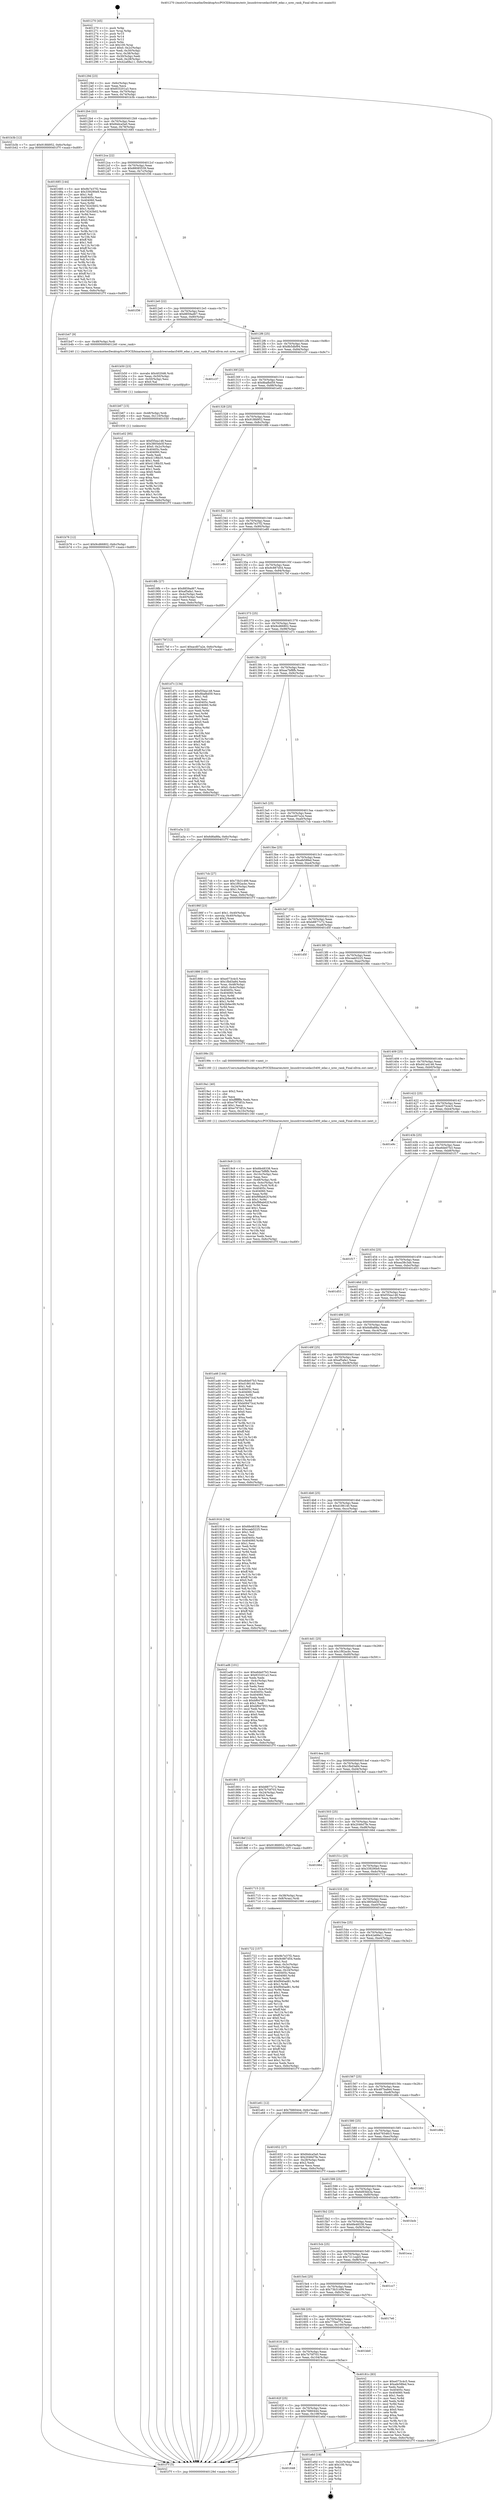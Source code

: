 digraph "0x401270" {
  label = "0x401270 (/mnt/c/Users/mathe/Desktop/tcc/POCII/binaries/extr_linuxdriversedaci5400_edac.c_nrec_rank_Final-ollvm.out::main(0))"
  labelloc = "t"
  node[shape=record]

  Entry [label="",width=0.3,height=0.3,shape=circle,fillcolor=black,style=filled]
  "0x40129d" [label="{
     0x40129d [23]\l
     | [instrs]\l
     &nbsp;&nbsp;0x40129d \<+3\>: mov -0x6c(%rbp),%eax\l
     &nbsp;&nbsp;0x4012a0 \<+2\>: mov %eax,%ecx\l
     &nbsp;&nbsp;0x4012a2 \<+6\>: sub $0x833201a3,%ecx\l
     &nbsp;&nbsp;0x4012a8 \<+3\>: mov %eax,-0x70(%rbp)\l
     &nbsp;&nbsp;0x4012ab \<+3\>: mov %ecx,-0x74(%rbp)\l
     &nbsp;&nbsp;0x4012ae \<+6\>: je 0000000000401b3b \<main+0x8cb\>\l
  }"]
  "0x401b3b" [label="{
     0x401b3b [12]\l
     | [instrs]\l
     &nbsp;&nbsp;0x401b3b \<+7\>: movl $0x918fd952,-0x6c(%rbp)\l
     &nbsp;&nbsp;0x401b42 \<+5\>: jmp 0000000000401f7f \<main+0xd0f\>\l
  }"]
  "0x4012b4" [label="{
     0x4012b4 [22]\l
     | [instrs]\l
     &nbsp;&nbsp;0x4012b4 \<+5\>: jmp 00000000004012b9 \<main+0x49\>\l
     &nbsp;&nbsp;0x4012b9 \<+3\>: mov -0x70(%rbp),%eax\l
     &nbsp;&nbsp;0x4012bc \<+5\>: sub $0x84dca5a0,%eax\l
     &nbsp;&nbsp;0x4012c1 \<+3\>: mov %eax,-0x78(%rbp)\l
     &nbsp;&nbsp;0x4012c4 \<+6\>: je 0000000000401685 \<main+0x415\>\l
  }"]
  Exit [label="",width=0.3,height=0.3,shape=circle,fillcolor=black,style=filled,peripheries=2]
  "0x401685" [label="{
     0x401685 [144]\l
     | [instrs]\l
     &nbsp;&nbsp;0x401685 \<+5\>: mov $0x9b7e37f2,%eax\l
     &nbsp;&nbsp;0x40168a \<+5\>: mov $0x339290e9,%ecx\l
     &nbsp;&nbsp;0x40168f \<+2\>: mov $0x1,%dl\l
     &nbsp;&nbsp;0x401691 \<+7\>: mov 0x40405c,%esi\l
     &nbsp;&nbsp;0x401698 \<+7\>: mov 0x404060,%edi\l
     &nbsp;&nbsp;0x40169f \<+3\>: mov %esi,%r8d\l
     &nbsp;&nbsp;0x4016a2 \<+7\>: add $0x7d243b02,%r8d\l
     &nbsp;&nbsp;0x4016a9 \<+4\>: sub $0x1,%r8d\l
     &nbsp;&nbsp;0x4016ad \<+7\>: sub $0x7d243b02,%r8d\l
     &nbsp;&nbsp;0x4016b4 \<+4\>: imul %r8d,%esi\l
     &nbsp;&nbsp;0x4016b8 \<+3\>: and $0x1,%esi\l
     &nbsp;&nbsp;0x4016bb \<+3\>: cmp $0x0,%esi\l
     &nbsp;&nbsp;0x4016be \<+4\>: sete %r9b\l
     &nbsp;&nbsp;0x4016c2 \<+3\>: cmp $0xa,%edi\l
     &nbsp;&nbsp;0x4016c5 \<+4\>: setl %r10b\l
     &nbsp;&nbsp;0x4016c9 \<+3\>: mov %r9b,%r11b\l
     &nbsp;&nbsp;0x4016cc \<+4\>: xor $0xff,%r11b\l
     &nbsp;&nbsp;0x4016d0 \<+3\>: mov %r10b,%bl\l
     &nbsp;&nbsp;0x4016d3 \<+3\>: xor $0xff,%bl\l
     &nbsp;&nbsp;0x4016d6 \<+3\>: xor $0x1,%dl\l
     &nbsp;&nbsp;0x4016d9 \<+3\>: mov %r11b,%r14b\l
     &nbsp;&nbsp;0x4016dc \<+4\>: and $0xff,%r14b\l
     &nbsp;&nbsp;0x4016e0 \<+3\>: and %dl,%r9b\l
     &nbsp;&nbsp;0x4016e3 \<+3\>: mov %bl,%r15b\l
     &nbsp;&nbsp;0x4016e6 \<+4\>: and $0xff,%r15b\l
     &nbsp;&nbsp;0x4016ea \<+3\>: and %dl,%r10b\l
     &nbsp;&nbsp;0x4016ed \<+3\>: or %r9b,%r14b\l
     &nbsp;&nbsp;0x4016f0 \<+3\>: or %r10b,%r15b\l
     &nbsp;&nbsp;0x4016f3 \<+3\>: xor %r15b,%r14b\l
     &nbsp;&nbsp;0x4016f6 \<+3\>: or %bl,%r11b\l
     &nbsp;&nbsp;0x4016f9 \<+4\>: xor $0xff,%r11b\l
     &nbsp;&nbsp;0x4016fd \<+3\>: or $0x1,%dl\l
     &nbsp;&nbsp;0x401700 \<+3\>: and %dl,%r11b\l
     &nbsp;&nbsp;0x401703 \<+3\>: or %r11b,%r14b\l
     &nbsp;&nbsp;0x401706 \<+4\>: test $0x1,%r14b\l
     &nbsp;&nbsp;0x40170a \<+3\>: cmovne %ecx,%eax\l
     &nbsp;&nbsp;0x40170d \<+3\>: mov %eax,-0x6c(%rbp)\l
     &nbsp;&nbsp;0x401710 \<+5\>: jmp 0000000000401f7f \<main+0xd0f\>\l
  }"]
  "0x4012ca" [label="{
     0x4012ca [22]\l
     | [instrs]\l
     &nbsp;&nbsp;0x4012ca \<+5\>: jmp 00000000004012cf \<main+0x5f\>\l
     &nbsp;&nbsp;0x4012cf \<+3\>: mov -0x70(%rbp),%eax\l
     &nbsp;&nbsp;0x4012d2 \<+5\>: sub $0x88085539,%eax\l
     &nbsp;&nbsp;0x4012d7 \<+3\>: mov %eax,-0x7c(%rbp)\l
     &nbsp;&nbsp;0x4012da \<+6\>: je 0000000000401f36 \<main+0xcc6\>\l
  }"]
  "0x401648" [label="{
     0x401648\l
  }", style=dashed]
  "0x401f36" [label="{
     0x401f36\l
  }", style=dashed]
  "0x4012e0" [label="{
     0x4012e0 [22]\l
     | [instrs]\l
     &nbsp;&nbsp;0x4012e0 \<+5\>: jmp 00000000004012e5 \<main+0x75\>\l
     &nbsp;&nbsp;0x4012e5 \<+3\>: mov -0x70(%rbp),%eax\l
     &nbsp;&nbsp;0x4012e8 \<+5\>: sub $0x8859ad67,%eax\l
     &nbsp;&nbsp;0x4012ed \<+3\>: mov %eax,-0x80(%rbp)\l
     &nbsp;&nbsp;0x4012f0 \<+6\>: je 0000000000401b47 \<main+0x8d7\>\l
  }"]
  "0x401e6d" [label="{
     0x401e6d [19]\l
     | [instrs]\l
     &nbsp;&nbsp;0x401e6d \<+3\>: mov -0x2c(%rbp),%eax\l
     &nbsp;&nbsp;0x401e70 \<+7\>: add $0x100,%rsp\l
     &nbsp;&nbsp;0x401e77 \<+1\>: pop %rbx\l
     &nbsp;&nbsp;0x401e78 \<+2\>: pop %r12\l
     &nbsp;&nbsp;0x401e7a \<+2\>: pop %r14\l
     &nbsp;&nbsp;0x401e7c \<+2\>: pop %r15\l
     &nbsp;&nbsp;0x401e7e \<+1\>: pop %rbp\l
     &nbsp;&nbsp;0x401e7f \<+1\>: ret\l
  }"]
  "0x401b47" [label="{
     0x401b47 [9]\l
     | [instrs]\l
     &nbsp;&nbsp;0x401b47 \<+4\>: mov -0x48(%rbp),%rdi\l
     &nbsp;&nbsp;0x401b4b \<+5\>: call 0000000000401240 \<nrec_rank\>\l
     | [calls]\l
     &nbsp;&nbsp;0x401240 \{1\} (/mnt/c/Users/mathe/Desktop/tcc/POCII/binaries/extr_linuxdriversedaci5400_edac.c_nrec_rank_Final-ollvm.out::nrec_rank)\l
  }"]
  "0x4012f6" [label="{
     0x4012f6 [25]\l
     | [instrs]\l
     &nbsp;&nbsp;0x4012f6 \<+5\>: jmp 00000000004012fb \<main+0x8b\>\l
     &nbsp;&nbsp;0x4012fb \<+3\>: mov -0x70(%rbp),%eax\l
     &nbsp;&nbsp;0x4012fe \<+5\>: sub $0x8b5dbf94,%eax\l
     &nbsp;&nbsp;0x401303 \<+6\>: mov %eax,-0x84(%rbp)\l
     &nbsp;&nbsp;0x401309 \<+6\>: je 0000000000401c37 \<main+0x9c7\>\l
  }"]
  "0x401b76" [label="{
     0x401b76 [12]\l
     | [instrs]\l
     &nbsp;&nbsp;0x401b76 \<+7\>: movl $0x9cd66802,-0x6c(%rbp)\l
     &nbsp;&nbsp;0x401b7d \<+5\>: jmp 0000000000401f7f \<main+0xd0f\>\l
  }"]
  "0x401c37" [label="{
     0x401c37\l
  }", style=dashed]
  "0x40130f" [label="{
     0x40130f [25]\l
     | [instrs]\l
     &nbsp;&nbsp;0x40130f \<+5\>: jmp 0000000000401314 \<main+0xa4\>\l
     &nbsp;&nbsp;0x401314 \<+3\>: mov -0x70(%rbp),%eax\l
     &nbsp;&nbsp;0x401317 \<+5\>: sub $0x8bafbd59,%eax\l
     &nbsp;&nbsp;0x40131c \<+6\>: mov %eax,-0x88(%rbp)\l
     &nbsp;&nbsp;0x401322 \<+6\>: je 0000000000401e02 \<main+0xb92\>\l
  }"]
  "0x401b67" [label="{
     0x401b67 [15]\l
     | [instrs]\l
     &nbsp;&nbsp;0x401b67 \<+4\>: mov -0x48(%rbp),%rdi\l
     &nbsp;&nbsp;0x401b6b \<+6\>: mov %eax,-0x110(%rbp)\l
     &nbsp;&nbsp;0x401b71 \<+5\>: call 0000000000401030 \<free@plt\>\l
     | [calls]\l
     &nbsp;&nbsp;0x401030 \{1\} (unknown)\l
  }"]
  "0x401e02" [label="{
     0x401e02 [95]\l
     | [instrs]\l
     &nbsp;&nbsp;0x401e02 \<+5\>: mov $0xf35ea148,%eax\l
     &nbsp;&nbsp;0x401e07 \<+5\>: mov $0x3805eb5f,%ecx\l
     &nbsp;&nbsp;0x401e0c \<+7\>: movl $0x0,-0x2c(%rbp)\l
     &nbsp;&nbsp;0x401e13 \<+7\>: mov 0x40405c,%edx\l
     &nbsp;&nbsp;0x401e1a \<+7\>: mov 0x404060,%esi\l
     &nbsp;&nbsp;0x401e21 \<+2\>: mov %edx,%edi\l
     &nbsp;&nbsp;0x401e23 \<+6\>: sub $0x411f6b35,%edi\l
     &nbsp;&nbsp;0x401e29 \<+3\>: sub $0x1,%edi\l
     &nbsp;&nbsp;0x401e2c \<+6\>: add $0x411f6b35,%edi\l
     &nbsp;&nbsp;0x401e32 \<+3\>: imul %edi,%edx\l
     &nbsp;&nbsp;0x401e35 \<+3\>: and $0x1,%edx\l
     &nbsp;&nbsp;0x401e38 \<+3\>: cmp $0x0,%edx\l
     &nbsp;&nbsp;0x401e3b \<+4\>: sete %r8b\l
     &nbsp;&nbsp;0x401e3f \<+3\>: cmp $0xa,%esi\l
     &nbsp;&nbsp;0x401e42 \<+4\>: setl %r9b\l
     &nbsp;&nbsp;0x401e46 \<+3\>: mov %r8b,%r10b\l
     &nbsp;&nbsp;0x401e49 \<+3\>: and %r9b,%r10b\l
     &nbsp;&nbsp;0x401e4c \<+3\>: xor %r9b,%r8b\l
     &nbsp;&nbsp;0x401e4f \<+3\>: or %r8b,%r10b\l
     &nbsp;&nbsp;0x401e52 \<+4\>: test $0x1,%r10b\l
     &nbsp;&nbsp;0x401e56 \<+3\>: cmovne %ecx,%eax\l
     &nbsp;&nbsp;0x401e59 \<+3\>: mov %eax,-0x6c(%rbp)\l
     &nbsp;&nbsp;0x401e5c \<+5\>: jmp 0000000000401f7f \<main+0xd0f\>\l
  }"]
  "0x401328" [label="{
     0x401328 [25]\l
     | [instrs]\l
     &nbsp;&nbsp;0x401328 \<+5\>: jmp 000000000040132d \<main+0xbd\>\l
     &nbsp;&nbsp;0x40132d \<+3\>: mov -0x70(%rbp),%eax\l
     &nbsp;&nbsp;0x401330 \<+5\>: sub $0x918fd952,%eax\l
     &nbsp;&nbsp;0x401335 \<+6\>: mov %eax,-0x8c(%rbp)\l
     &nbsp;&nbsp;0x40133b \<+6\>: je 00000000004018fb \<main+0x68b\>\l
  }"]
  "0x401b50" [label="{
     0x401b50 [23]\l
     | [instrs]\l
     &nbsp;&nbsp;0x401b50 \<+10\>: movabs $0x4020d6,%rdi\l
     &nbsp;&nbsp;0x401b5a \<+3\>: mov %eax,-0x50(%rbp)\l
     &nbsp;&nbsp;0x401b5d \<+3\>: mov -0x50(%rbp),%esi\l
     &nbsp;&nbsp;0x401b60 \<+2\>: mov $0x0,%al\l
     &nbsp;&nbsp;0x401b62 \<+5\>: call 0000000000401040 \<printf@plt\>\l
     | [calls]\l
     &nbsp;&nbsp;0x401040 \{1\} (unknown)\l
  }"]
  "0x4018fb" [label="{
     0x4018fb [27]\l
     | [instrs]\l
     &nbsp;&nbsp;0x4018fb \<+5\>: mov $0x8859ad67,%eax\l
     &nbsp;&nbsp;0x401900 \<+5\>: mov $0xaf5afa1,%ecx\l
     &nbsp;&nbsp;0x401905 \<+3\>: mov -0x4c(%rbp),%edx\l
     &nbsp;&nbsp;0x401908 \<+3\>: cmp -0x40(%rbp),%edx\l
     &nbsp;&nbsp;0x40190b \<+3\>: cmovl %ecx,%eax\l
     &nbsp;&nbsp;0x40190e \<+3\>: mov %eax,-0x6c(%rbp)\l
     &nbsp;&nbsp;0x401911 \<+5\>: jmp 0000000000401f7f \<main+0xd0f\>\l
  }"]
  "0x401341" [label="{
     0x401341 [25]\l
     | [instrs]\l
     &nbsp;&nbsp;0x401341 \<+5\>: jmp 0000000000401346 \<main+0xd6\>\l
     &nbsp;&nbsp;0x401346 \<+3\>: mov -0x70(%rbp),%eax\l
     &nbsp;&nbsp;0x401349 \<+5\>: sub $0x9b7e37f2,%eax\l
     &nbsp;&nbsp;0x40134e \<+6\>: mov %eax,-0x90(%rbp)\l
     &nbsp;&nbsp;0x401354 \<+6\>: je 0000000000401e80 \<main+0xc10\>\l
  }"]
  "0x4019c9" [label="{
     0x4019c9 [113]\l
     | [instrs]\l
     &nbsp;&nbsp;0x4019c9 \<+5\>: mov $0x6fe48338,%ecx\l
     &nbsp;&nbsp;0x4019ce \<+5\>: mov $0xaa7bf8fb,%edx\l
     &nbsp;&nbsp;0x4019d3 \<+6\>: mov -0x10c(%rbp),%esi\l
     &nbsp;&nbsp;0x4019d9 \<+3\>: imul %eax,%esi\l
     &nbsp;&nbsp;0x4019dc \<+4\>: mov -0x48(%rbp),%rdi\l
     &nbsp;&nbsp;0x4019e0 \<+4\>: movslq -0x4c(%rbp),%r8\l
     &nbsp;&nbsp;0x4019e4 \<+4\>: mov %esi,(%rdi,%r8,4)\l
     &nbsp;&nbsp;0x4019e8 \<+7\>: mov 0x40405c,%eax\l
     &nbsp;&nbsp;0x4019ef \<+7\>: mov 0x404060,%esi\l
     &nbsp;&nbsp;0x4019f6 \<+3\>: mov %eax,%r9d\l
     &nbsp;&nbsp;0x4019f9 \<+7\>: add $0xf98ab62f,%r9d\l
     &nbsp;&nbsp;0x401a00 \<+4\>: sub $0x1,%r9d\l
     &nbsp;&nbsp;0x401a04 \<+7\>: sub $0xf98ab62f,%r9d\l
     &nbsp;&nbsp;0x401a0b \<+4\>: imul %r9d,%eax\l
     &nbsp;&nbsp;0x401a0f \<+3\>: and $0x1,%eax\l
     &nbsp;&nbsp;0x401a12 \<+3\>: cmp $0x0,%eax\l
     &nbsp;&nbsp;0x401a15 \<+4\>: sete %r10b\l
     &nbsp;&nbsp;0x401a19 \<+3\>: cmp $0xa,%esi\l
     &nbsp;&nbsp;0x401a1c \<+4\>: setl %r11b\l
     &nbsp;&nbsp;0x401a20 \<+3\>: mov %r10b,%bl\l
     &nbsp;&nbsp;0x401a23 \<+3\>: and %r11b,%bl\l
     &nbsp;&nbsp;0x401a26 \<+3\>: xor %r11b,%r10b\l
     &nbsp;&nbsp;0x401a29 \<+3\>: or %r10b,%bl\l
     &nbsp;&nbsp;0x401a2c \<+3\>: test $0x1,%bl\l
     &nbsp;&nbsp;0x401a2f \<+3\>: cmovne %edx,%ecx\l
     &nbsp;&nbsp;0x401a32 \<+3\>: mov %ecx,-0x6c(%rbp)\l
     &nbsp;&nbsp;0x401a35 \<+5\>: jmp 0000000000401f7f \<main+0xd0f\>\l
  }"]
  "0x401e80" [label="{
     0x401e80\l
  }", style=dashed]
  "0x40135a" [label="{
     0x40135a [25]\l
     | [instrs]\l
     &nbsp;&nbsp;0x40135a \<+5\>: jmp 000000000040135f \<main+0xef\>\l
     &nbsp;&nbsp;0x40135f \<+3\>: mov -0x70(%rbp),%eax\l
     &nbsp;&nbsp;0x401362 \<+5\>: sub $0x9c887d54,%eax\l
     &nbsp;&nbsp;0x401367 \<+6\>: mov %eax,-0x94(%rbp)\l
     &nbsp;&nbsp;0x40136d \<+6\>: je 00000000004017bf \<main+0x54f\>\l
  }"]
  "0x4019a1" [label="{
     0x4019a1 [40]\l
     | [instrs]\l
     &nbsp;&nbsp;0x4019a1 \<+5\>: mov $0x2,%ecx\l
     &nbsp;&nbsp;0x4019a6 \<+1\>: cltd\l
     &nbsp;&nbsp;0x4019a7 \<+2\>: idiv %ecx\l
     &nbsp;&nbsp;0x4019a9 \<+6\>: imul $0xfffffffe,%edx,%ecx\l
     &nbsp;&nbsp;0x4019af \<+6\>: sub $0xe797df1b,%ecx\l
     &nbsp;&nbsp;0x4019b5 \<+3\>: add $0x1,%ecx\l
     &nbsp;&nbsp;0x4019b8 \<+6\>: add $0xe797df1b,%ecx\l
     &nbsp;&nbsp;0x4019be \<+6\>: mov %ecx,-0x10c(%rbp)\l
     &nbsp;&nbsp;0x4019c4 \<+5\>: call 0000000000401160 \<next_i\>\l
     | [calls]\l
     &nbsp;&nbsp;0x401160 \{1\} (/mnt/c/Users/mathe/Desktop/tcc/POCII/binaries/extr_linuxdriversedaci5400_edac.c_nrec_rank_Final-ollvm.out::next_i)\l
  }"]
  "0x4017bf" [label="{
     0x4017bf [12]\l
     | [instrs]\l
     &nbsp;&nbsp;0x4017bf \<+7\>: movl $0xacd07a2e,-0x6c(%rbp)\l
     &nbsp;&nbsp;0x4017c6 \<+5\>: jmp 0000000000401f7f \<main+0xd0f\>\l
  }"]
  "0x401373" [label="{
     0x401373 [25]\l
     | [instrs]\l
     &nbsp;&nbsp;0x401373 \<+5\>: jmp 0000000000401378 \<main+0x108\>\l
     &nbsp;&nbsp;0x401378 \<+3\>: mov -0x70(%rbp),%eax\l
     &nbsp;&nbsp;0x40137b \<+5\>: sub $0x9cd66802,%eax\l
     &nbsp;&nbsp;0x401380 \<+6\>: mov %eax,-0x98(%rbp)\l
     &nbsp;&nbsp;0x401386 \<+6\>: je 0000000000401d7c \<main+0xb0c\>\l
  }"]
  "0x401886" [label="{
     0x401886 [105]\l
     | [instrs]\l
     &nbsp;&nbsp;0x401886 \<+5\>: mov $0xe073c4c5,%ecx\l
     &nbsp;&nbsp;0x40188b \<+5\>: mov $0x1fbd3a84,%edx\l
     &nbsp;&nbsp;0x401890 \<+4\>: mov %rax,-0x48(%rbp)\l
     &nbsp;&nbsp;0x401894 \<+7\>: movl $0x0,-0x4c(%rbp)\l
     &nbsp;&nbsp;0x40189b \<+7\>: mov 0x40405c,%esi\l
     &nbsp;&nbsp;0x4018a2 \<+8\>: mov 0x404060,%r8d\l
     &nbsp;&nbsp;0x4018aa \<+3\>: mov %esi,%r9d\l
     &nbsp;&nbsp;0x4018ad \<+7\>: add $0x2b9ec99,%r9d\l
     &nbsp;&nbsp;0x4018b4 \<+4\>: sub $0x1,%r9d\l
     &nbsp;&nbsp;0x4018b8 \<+7\>: sub $0x2b9ec99,%r9d\l
     &nbsp;&nbsp;0x4018bf \<+4\>: imul %r9d,%esi\l
     &nbsp;&nbsp;0x4018c3 \<+3\>: and $0x1,%esi\l
     &nbsp;&nbsp;0x4018c6 \<+3\>: cmp $0x0,%esi\l
     &nbsp;&nbsp;0x4018c9 \<+4\>: sete %r10b\l
     &nbsp;&nbsp;0x4018cd \<+4\>: cmp $0xa,%r8d\l
     &nbsp;&nbsp;0x4018d1 \<+4\>: setl %r11b\l
     &nbsp;&nbsp;0x4018d5 \<+3\>: mov %r10b,%bl\l
     &nbsp;&nbsp;0x4018d8 \<+3\>: and %r11b,%bl\l
     &nbsp;&nbsp;0x4018db \<+3\>: xor %r11b,%r10b\l
     &nbsp;&nbsp;0x4018de \<+3\>: or %r10b,%bl\l
     &nbsp;&nbsp;0x4018e1 \<+3\>: test $0x1,%bl\l
     &nbsp;&nbsp;0x4018e4 \<+3\>: cmovne %edx,%ecx\l
     &nbsp;&nbsp;0x4018e7 \<+3\>: mov %ecx,-0x6c(%rbp)\l
     &nbsp;&nbsp;0x4018ea \<+5\>: jmp 0000000000401f7f \<main+0xd0f\>\l
  }"]
  "0x401d7c" [label="{
     0x401d7c [134]\l
     | [instrs]\l
     &nbsp;&nbsp;0x401d7c \<+5\>: mov $0xf35ea148,%eax\l
     &nbsp;&nbsp;0x401d81 \<+5\>: mov $0x8bafbd59,%ecx\l
     &nbsp;&nbsp;0x401d86 \<+2\>: mov $0x1,%dl\l
     &nbsp;&nbsp;0x401d88 \<+2\>: xor %esi,%esi\l
     &nbsp;&nbsp;0x401d8a \<+7\>: mov 0x40405c,%edi\l
     &nbsp;&nbsp;0x401d91 \<+8\>: mov 0x404060,%r8d\l
     &nbsp;&nbsp;0x401d99 \<+3\>: sub $0x1,%esi\l
     &nbsp;&nbsp;0x401d9c \<+3\>: mov %edi,%r9d\l
     &nbsp;&nbsp;0x401d9f \<+3\>: add %esi,%r9d\l
     &nbsp;&nbsp;0x401da2 \<+4\>: imul %r9d,%edi\l
     &nbsp;&nbsp;0x401da6 \<+3\>: and $0x1,%edi\l
     &nbsp;&nbsp;0x401da9 \<+3\>: cmp $0x0,%edi\l
     &nbsp;&nbsp;0x401dac \<+4\>: sete %r10b\l
     &nbsp;&nbsp;0x401db0 \<+4\>: cmp $0xa,%r8d\l
     &nbsp;&nbsp;0x401db4 \<+4\>: setl %r11b\l
     &nbsp;&nbsp;0x401db8 \<+3\>: mov %r10b,%bl\l
     &nbsp;&nbsp;0x401dbb \<+3\>: xor $0xff,%bl\l
     &nbsp;&nbsp;0x401dbe \<+3\>: mov %r11b,%r14b\l
     &nbsp;&nbsp;0x401dc1 \<+4\>: xor $0xff,%r14b\l
     &nbsp;&nbsp;0x401dc5 \<+3\>: xor $0x1,%dl\l
     &nbsp;&nbsp;0x401dc8 \<+3\>: mov %bl,%r15b\l
     &nbsp;&nbsp;0x401dcb \<+4\>: and $0xff,%r15b\l
     &nbsp;&nbsp;0x401dcf \<+3\>: and %dl,%r10b\l
     &nbsp;&nbsp;0x401dd2 \<+3\>: mov %r14b,%r12b\l
     &nbsp;&nbsp;0x401dd5 \<+4\>: and $0xff,%r12b\l
     &nbsp;&nbsp;0x401dd9 \<+3\>: and %dl,%r11b\l
     &nbsp;&nbsp;0x401ddc \<+3\>: or %r10b,%r15b\l
     &nbsp;&nbsp;0x401ddf \<+3\>: or %r11b,%r12b\l
     &nbsp;&nbsp;0x401de2 \<+3\>: xor %r12b,%r15b\l
     &nbsp;&nbsp;0x401de5 \<+3\>: or %r14b,%bl\l
     &nbsp;&nbsp;0x401de8 \<+3\>: xor $0xff,%bl\l
     &nbsp;&nbsp;0x401deb \<+3\>: or $0x1,%dl\l
     &nbsp;&nbsp;0x401dee \<+2\>: and %dl,%bl\l
     &nbsp;&nbsp;0x401df0 \<+3\>: or %bl,%r15b\l
     &nbsp;&nbsp;0x401df3 \<+4\>: test $0x1,%r15b\l
     &nbsp;&nbsp;0x401df7 \<+3\>: cmovne %ecx,%eax\l
     &nbsp;&nbsp;0x401dfa \<+3\>: mov %eax,-0x6c(%rbp)\l
     &nbsp;&nbsp;0x401dfd \<+5\>: jmp 0000000000401f7f \<main+0xd0f\>\l
  }"]
  "0x40138c" [label="{
     0x40138c [25]\l
     | [instrs]\l
     &nbsp;&nbsp;0x40138c \<+5\>: jmp 0000000000401391 \<main+0x121\>\l
     &nbsp;&nbsp;0x401391 \<+3\>: mov -0x70(%rbp),%eax\l
     &nbsp;&nbsp;0x401394 \<+5\>: sub $0xaa7bf8fb,%eax\l
     &nbsp;&nbsp;0x401399 \<+6\>: mov %eax,-0x9c(%rbp)\l
     &nbsp;&nbsp;0x40139f \<+6\>: je 0000000000401a3a \<main+0x7ca\>\l
  }"]
  "0x40162f" [label="{
     0x40162f [25]\l
     | [instrs]\l
     &nbsp;&nbsp;0x40162f \<+5\>: jmp 0000000000401634 \<main+0x3c4\>\l
     &nbsp;&nbsp;0x401634 \<+3\>: mov -0x70(%rbp),%eax\l
     &nbsp;&nbsp;0x401637 \<+5\>: sub $0x7fd60444,%eax\l
     &nbsp;&nbsp;0x40163c \<+6\>: mov %eax,-0x108(%rbp)\l
     &nbsp;&nbsp;0x401642 \<+6\>: je 0000000000401e6d \<main+0xbfd\>\l
  }"]
  "0x401a3a" [label="{
     0x401a3a [12]\l
     | [instrs]\l
     &nbsp;&nbsp;0x401a3a \<+7\>: movl $0x6d6a88a,-0x6c(%rbp)\l
     &nbsp;&nbsp;0x401a41 \<+5\>: jmp 0000000000401f7f \<main+0xd0f\>\l
  }"]
  "0x4013a5" [label="{
     0x4013a5 [25]\l
     | [instrs]\l
     &nbsp;&nbsp;0x4013a5 \<+5\>: jmp 00000000004013aa \<main+0x13a\>\l
     &nbsp;&nbsp;0x4013aa \<+3\>: mov -0x70(%rbp),%eax\l
     &nbsp;&nbsp;0x4013ad \<+5\>: sub $0xacd07a2e,%eax\l
     &nbsp;&nbsp;0x4013b2 \<+6\>: mov %eax,-0xa0(%rbp)\l
     &nbsp;&nbsp;0x4013b8 \<+6\>: je 00000000004017cb \<main+0x55b\>\l
  }"]
  "0x40181c" [label="{
     0x40181c [83]\l
     | [instrs]\l
     &nbsp;&nbsp;0x40181c \<+5\>: mov $0xe073c4c5,%eax\l
     &nbsp;&nbsp;0x401821 \<+5\>: mov $0xafe58fed,%ecx\l
     &nbsp;&nbsp;0x401826 \<+2\>: xor %edx,%edx\l
     &nbsp;&nbsp;0x401828 \<+7\>: mov 0x40405c,%esi\l
     &nbsp;&nbsp;0x40182f \<+7\>: mov 0x404060,%edi\l
     &nbsp;&nbsp;0x401836 \<+3\>: sub $0x1,%edx\l
     &nbsp;&nbsp;0x401839 \<+3\>: mov %esi,%r8d\l
     &nbsp;&nbsp;0x40183c \<+3\>: add %edx,%r8d\l
     &nbsp;&nbsp;0x40183f \<+4\>: imul %r8d,%esi\l
     &nbsp;&nbsp;0x401843 \<+3\>: and $0x1,%esi\l
     &nbsp;&nbsp;0x401846 \<+3\>: cmp $0x0,%esi\l
     &nbsp;&nbsp;0x401849 \<+4\>: sete %r9b\l
     &nbsp;&nbsp;0x40184d \<+3\>: cmp $0xa,%edi\l
     &nbsp;&nbsp;0x401850 \<+4\>: setl %r10b\l
     &nbsp;&nbsp;0x401854 \<+3\>: mov %r9b,%r11b\l
     &nbsp;&nbsp;0x401857 \<+3\>: and %r10b,%r11b\l
     &nbsp;&nbsp;0x40185a \<+3\>: xor %r10b,%r9b\l
     &nbsp;&nbsp;0x40185d \<+3\>: or %r9b,%r11b\l
     &nbsp;&nbsp;0x401860 \<+4\>: test $0x1,%r11b\l
     &nbsp;&nbsp;0x401864 \<+3\>: cmovne %ecx,%eax\l
     &nbsp;&nbsp;0x401867 \<+3\>: mov %eax,-0x6c(%rbp)\l
     &nbsp;&nbsp;0x40186a \<+5\>: jmp 0000000000401f7f \<main+0xd0f\>\l
  }"]
  "0x4017cb" [label="{
     0x4017cb [27]\l
     | [instrs]\l
     &nbsp;&nbsp;0x4017cb \<+5\>: mov $0x73b31499,%eax\l
     &nbsp;&nbsp;0x4017d0 \<+5\>: mov $0x1f92acbc,%ecx\l
     &nbsp;&nbsp;0x4017d5 \<+3\>: mov -0x24(%rbp),%edx\l
     &nbsp;&nbsp;0x4017d8 \<+3\>: cmp $0x1,%edx\l
     &nbsp;&nbsp;0x4017db \<+3\>: cmovl %ecx,%eax\l
     &nbsp;&nbsp;0x4017de \<+3\>: mov %eax,-0x6c(%rbp)\l
     &nbsp;&nbsp;0x4017e1 \<+5\>: jmp 0000000000401f7f \<main+0xd0f\>\l
  }"]
  "0x4013be" [label="{
     0x4013be [25]\l
     | [instrs]\l
     &nbsp;&nbsp;0x4013be \<+5\>: jmp 00000000004013c3 \<main+0x153\>\l
     &nbsp;&nbsp;0x4013c3 \<+3\>: mov -0x70(%rbp),%eax\l
     &nbsp;&nbsp;0x4013c6 \<+5\>: sub $0xafe58fed,%eax\l
     &nbsp;&nbsp;0x4013cb \<+6\>: mov %eax,-0xa4(%rbp)\l
     &nbsp;&nbsp;0x4013d1 \<+6\>: je 000000000040186f \<main+0x5ff\>\l
  }"]
  "0x401616" [label="{
     0x401616 [25]\l
     | [instrs]\l
     &nbsp;&nbsp;0x401616 \<+5\>: jmp 000000000040161b \<main+0x3ab\>\l
     &nbsp;&nbsp;0x40161b \<+3\>: mov -0x70(%rbp),%eax\l
     &nbsp;&nbsp;0x40161e \<+5\>: sub $0x7b70f703,%eax\l
     &nbsp;&nbsp;0x401623 \<+6\>: mov %eax,-0x104(%rbp)\l
     &nbsp;&nbsp;0x401629 \<+6\>: je 000000000040181c \<main+0x5ac\>\l
  }"]
  "0x40186f" [label="{
     0x40186f [23]\l
     | [instrs]\l
     &nbsp;&nbsp;0x40186f \<+7\>: movl $0x1,-0x40(%rbp)\l
     &nbsp;&nbsp;0x401876 \<+4\>: movslq -0x40(%rbp),%rax\l
     &nbsp;&nbsp;0x40187a \<+4\>: shl $0x2,%rax\l
     &nbsp;&nbsp;0x40187e \<+3\>: mov %rax,%rdi\l
     &nbsp;&nbsp;0x401881 \<+5\>: call 0000000000401050 \<malloc@plt\>\l
     | [calls]\l
     &nbsp;&nbsp;0x401050 \{1\} (unknown)\l
  }"]
  "0x4013d7" [label="{
     0x4013d7 [25]\l
     | [instrs]\l
     &nbsp;&nbsp;0x4013d7 \<+5\>: jmp 00000000004013dc \<main+0x16c\>\l
     &nbsp;&nbsp;0x4013dc \<+3\>: mov -0x70(%rbp),%eax\l
     &nbsp;&nbsp;0x4013df \<+5\>: sub $0xb8877c72,%eax\l
     &nbsp;&nbsp;0x4013e4 \<+6\>: mov %eax,-0xa8(%rbp)\l
     &nbsp;&nbsp;0x4013ea \<+6\>: je 0000000000401d5f \<main+0xaef\>\l
  }"]
  "0x401bb0" [label="{
     0x401bb0\l
  }", style=dashed]
  "0x401d5f" [label="{
     0x401d5f\l
  }", style=dashed]
  "0x4013f0" [label="{
     0x4013f0 [25]\l
     | [instrs]\l
     &nbsp;&nbsp;0x4013f0 \<+5\>: jmp 00000000004013f5 \<main+0x185\>\l
     &nbsp;&nbsp;0x4013f5 \<+3\>: mov -0x70(%rbp),%eax\l
     &nbsp;&nbsp;0x4013f8 \<+5\>: sub $0xcaab5225,%eax\l
     &nbsp;&nbsp;0x4013fd \<+6\>: mov %eax,-0xac(%rbp)\l
     &nbsp;&nbsp;0x401403 \<+6\>: je 000000000040199c \<main+0x72c\>\l
  }"]
  "0x4015fd" [label="{
     0x4015fd [25]\l
     | [instrs]\l
     &nbsp;&nbsp;0x4015fd \<+5\>: jmp 0000000000401602 \<main+0x392\>\l
     &nbsp;&nbsp;0x401602 \<+3\>: mov -0x70(%rbp),%eax\l
     &nbsp;&nbsp;0x401605 \<+5\>: sub $0x775ee77e,%eax\l
     &nbsp;&nbsp;0x40160a \<+6\>: mov %eax,-0x100(%rbp)\l
     &nbsp;&nbsp;0x401610 \<+6\>: je 0000000000401bb0 \<main+0x940\>\l
  }"]
  "0x40199c" [label="{
     0x40199c [5]\l
     | [instrs]\l
     &nbsp;&nbsp;0x40199c \<+5\>: call 0000000000401160 \<next_i\>\l
     | [calls]\l
     &nbsp;&nbsp;0x401160 \{1\} (/mnt/c/Users/mathe/Desktop/tcc/POCII/binaries/extr_linuxdriversedaci5400_edac.c_nrec_rank_Final-ollvm.out::next_i)\l
  }"]
  "0x401409" [label="{
     0x401409 [25]\l
     | [instrs]\l
     &nbsp;&nbsp;0x401409 \<+5\>: jmp 000000000040140e \<main+0x19e\>\l
     &nbsp;&nbsp;0x40140e \<+3\>: mov -0x70(%rbp),%eax\l
     &nbsp;&nbsp;0x401411 \<+5\>: sub $0xd41a4146,%eax\l
     &nbsp;&nbsp;0x401416 \<+6\>: mov %eax,-0xb0(%rbp)\l
     &nbsp;&nbsp;0x40141c \<+6\>: je 0000000000401c18 \<main+0x9a8\>\l
  }"]
  "0x4017e6" [label="{
     0x4017e6\l
  }", style=dashed]
  "0x401c18" [label="{
     0x401c18\l
  }", style=dashed]
  "0x401422" [label="{
     0x401422 [25]\l
     | [instrs]\l
     &nbsp;&nbsp;0x401422 \<+5\>: jmp 0000000000401427 \<main+0x1b7\>\l
     &nbsp;&nbsp;0x401427 \<+3\>: mov -0x70(%rbp),%eax\l
     &nbsp;&nbsp;0x40142a \<+5\>: sub $0xe073c4c5,%eax\l
     &nbsp;&nbsp;0x40142f \<+6\>: mov %eax,-0xb4(%rbp)\l
     &nbsp;&nbsp;0x401435 \<+6\>: je 0000000000401e9c \<main+0xc2c\>\l
  }"]
  "0x4015e4" [label="{
     0x4015e4 [25]\l
     | [instrs]\l
     &nbsp;&nbsp;0x4015e4 \<+5\>: jmp 00000000004015e9 \<main+0x379\>\l
     &nbsp;&nbsp;0x4015e9 \<+3\>: mov -0x70(%rbp),%eax\l
     &nbsp;&nbsp;0x4015ec \<+5\>: sub $0x73b31499,%eax\l
     &nbsp;&nbsp;0x4015f1 \<+6\>: mov %eax,-0xfc(%rbp)\l
     &nbsp;&nbsp;0x4015f7 \<+6\>: je 00000000004017e6 \<main+0x576\>\l
  }"]
  "0x401e9c" [label="{
     0x401e9c\l
  }", style=dashed]
  "0x40143b" [label="{
     0x40143b [25]\l
     | [instrs]\l
     &nbsp;&nbsp;0x40143b \<+5\>: jmp 0000000000401440 \<main+0x1d0\>\l
     &nbsp;&nbsp;0x401440 \<+3\>: mov -0x70(%rbp),%eax\l
     &nbsp;&nbsp;0x401443 \<+5\>: sub $0xe6de07b3,%eax\l
     &nbsp;&nbsp;0x401448 \<+6\>: mov %eax,-0xb8(%rbp)\l
     &nbsp;&nbsp;0x40144e \<+6\>: je 0000000000401f17 \<main+0xca7\>\l
  }"]
  "0x401cc7" [label="{
     0x401cc7\l
  }", style=dashed]
  "0x401f17" [label="{
     0x401f17\l
  }", style=dashed]
  "0x401454" [label="{
     0x401454 [25]\l
     | [instrs]\l
     &nbsp;&nbsp;0x401454 \<+5\>: jmp 0000000000401459 \<main+0x1e9\>\l
     &nbsp;&nbsp;0x401459 \<+3\>: mov -0x70(%rbp),%eax\l
     &nbsp;&nbsp;0x40145c \<+5\>: sub $0xea38c3ab,%eax\l
     &nbsp;&nbsp;0x401461 \<+6\>: mov %eax,-0xbc(%rbp)\l
     &nbsp;&nbsp;0x401467 \<+6\>: je 0000000000401d53 \<main+0xae3\>\l
  }"]
  "0x4015cb" [label="{
     0x4015cb [25]\l
     | [instrs]\l
     &nbsp;&nbsp;0x4015cb \<+5\>: jmp 00000000004015d0 \<main+0x360\>\l
     &nbsp;&nbsp;0x4015d0 \<+3\>: mov -0x70(%rbp),%eax\l
     &nbsp;&nbsp;0x4015d3 \<+5\>: sub $0x7211eab5,%eax\l
     &nbsp;&nbsp;0x4015d8 \<+6\>: mov %eax,-0xf8(%rbp)\l
     &nbsp;&nbsp;0x4015de \<+6\>: je 0000000000401cc7 \<main+0xa57\>\l
  }"]
  "0x401d53" [label="{
     0x401d53\l
  }", style=dashed]
  "0x40146d" [label="{
     0x40146d [25]\l
     | [instrs]\l
     &nbsp;&nbsp;0x40146d \<+5\>: jmp 0000000000401472 \<main+0x202\>\l
     &nbsp;&nbsp;0x401472 \<+3\>: mov -0x70(%rbp),%eax\l
     &nbsp;&nbsp;0x401475 \<+5\>: sub $0xf35ea148,%eax\l
     &nbsp;&nbsp;0x40147a \<+6\>: mov %eax,-0xc0(%rbp)\l
     &nbsp;&nbsp;0x401480 \<+6\>: je 0000000000401f71 \<main+0xd01\>\l
  }"]
  "0x401eca" [label="{
     0x401eca\l
  }", style=dashed]
  "0x401f71" [label="{
     0x401f71\l
  }", style=dashed]
  "0x401486" [label="{
     0x401486 [25]\l
     | [instrs]\l
     &nbsp;&nbsp;0x401486 \<+5\>: jmp 000000000040148b \<main+0x21b\>\l
     &nbsp;&nbsp;0x40148b \<+3\>: mov -0x70(%rbp),%eax\l
     &nbsp;&nbsp;0x40148e \<+5\>: sub $0x6d6a88a,%eax\l
     &nbsp;&nbsp;0x401493 \<+6\>: mov %eax,-0xc4(%rbp)\l
     &nbsp;&nbsp;0x401499 \<+6\>: je 0000000000401a46 \<main+0x7d6\>\l
  }"]
  "0x4015b2" [label="{
     0x4015b2 [25]\l
     | [instrs]\l
     &nbsp;&nbsp;0x4015b2 \<+5\>: jmp 00000000004015b7 \<main+0x347\>\l
     &nbsp;&nbsp;0x4015b7 \<+3\>: mov -0x70(%rbp),%eax\l
     &nbsp;&nbsp;0x4015ba \<+5\>: sub $0x6fe48338,%eax\l
     &nbsp;&nbsp;0x4015bf \<+6\>: mov %eax,-0xf4(%rbp)\l
     &nbsp;&nbsp;0x4015c5 \<+6\>: je 0000000000401eca \<main+0xc5a\>\l
  }"]
  "0x401a46" [label="{
     0x401a46 [144]\l
     | [instrs]\l
     &nbsp;&nbsp;0x401a46 \<+5\>: mov $0xe6de07b3,%eax\l
     &nbsp;&nbsp;0x401a4b \<+5\>: mov $0xd186140,%ecx\l
     &nbsp;&nbsp;0x401a50 \<+2\>: mov $0x1,%dl\l
     &nbsp;&nbsp;0x401a52 \<+7\>: mov 0x40405c,%esi\l
     &nbsp;&nbsp;0x401a59 \<+7\>: mov 0x404060,%edi\l
     &nbsp;&nbsp;0x401a60 \<+3\>: mov %esi,%r8d\l
     &nbsp;&nbsp;0x401a63 \<+7\>: sub $0xb09473cd,%r8d\l
     &nbsp;&nbsp;0x401a6a \<+4\>: sub $0x1,%r8d\l
     &nbsp;&nbsp;0x401a6e \<+7\>: add $0xb09473cd,%r8d\l
     &nbsp;&nbsp;0x401a75 \<+4\>: imul %r8d,%esi\l
     &nbsp;&nbsp;0x401a79 \<+3\>: and $0x1,%esi\l
     &nbsp;&nbsp;0x401a7c \<+3\>: cmp $0x0,%esi\l
     &nbsp;&nbsp;0x401a7f \<+4\>: sete %r9b\l
     &nbsp;&nbsp;0x401a83 \<+3\>: cmp $0xa,%edi\l
     &nbsp;&nbsp;0x401a86 \<+4\>: setl %r10b\l
     &nbsp;&nbsp;0x401a8a \<+3\>: mov %r9b,%r11b\l
     &nbsp;&nbsp;0x401a8d \<+4\>: xor $0xff,%r11b\l
     &nbsp;&nbsp;0x401a91 \<+3\>: mov %r10b,%bl\l
     &nbsp;&nbsp;0x401a94 \<+3\>: xor $0xff,%bl\l
     &nbsp;&nbsp;0x401a97 \<+3\>: xor $0x1,%dl\l
     &nbsp;&nbsp;0x401a9a \<+3\>: mov %r11b,%r14b\l
     &nbsp;&nbsp;0x401a9d \<+4\>: and $0xff,%r14b\l
     &nbsp;&nbsp;0x401aa1 \<+3\>: and %dl,%r9b\l
     &nbsp;&nbsp;0x401aa4 \<+3\>: mov %bl,%r15b\l
     &nbsp;&nbsp;0x401aa7 \<+4\>: and $0xff,%r15b\l
     &nbsp;&nbsp;0x401aab \<+3\>: and %dl,%r10b\l
     &nbsp;&nbsp;0x401aae \<+3\>: or %r9b,%r14b\l
     &nbsp;&nbsp;0x401ab1 \<+3\>: or %r10b,%r15b\l
     &nbsp;&nbsp;0x401ab4 \<+3\>: xor %r15b,%r14b\l
     &nbsp;&nbsp;0x401ab7 \<+3\>: or %bl,%r11b\l
     &nbsp;&nbsp;0x401aba \<+4\>: xor $0xff,%r11b\l
     &nbsp;&nbsp;0x401abe \<+3\>: or $0x1,%dl\l
     &nbsp;&nbsp;0x401ac1 \<+3\>: and %dl,%r11b\l
     &nbsp;&nbsp;0x401ac4 \<+3\>: or %r11b,%r14b\l
     &nbsp;&nbsp;0x401ac7 \<+4\>: test $0x1,%r14b\l
     &nbsp;&nbsp;0x401acb \<+3\>: cmovne %ecx,%eax\l
     &nbsp;&nbsp;0x401ace \<+3\>: mov %eax,-0x6c(%rbp)\l
     &nbsp;&nbsp;0x401ad1 \<+5\>: jmp 0000000000401f7f \<main+0xd0f\>\l
  }"]
  "0x40149f" [label="{
     0x40149f [25]\l
     | [instrs]\l
     &nbsp;&nbsp;0x40149f \<+5\>: jmp 00000000004014a4 \<main+0x234\>\l
     &nbsp;&nbsp;0x4014a4 \<+3\>: mov -0x70(%rbp),%eax\l
     &nbsp;&nbsp;0x4014a7 \<+5\>: sub $0xaf5afa1,%eax\l
     &nbsp;&nbsp;0x4014ac \<+6\>: mov %eax,-0xc8(%rbp)\l
     &nbsp;&nbsp;0x4014b2 \<+6\>: je 0000000000401916 \<main+0x6a6\>\l
  }"]
  "0x401bcb" [label="{
     0x401bcb\l
  }", style=dashed]
  "0x401916" [label="{
     0x401916 [134]\l
     | [instrs]\l
     &nbsp;&nbsp;0x401916 \<+5\>: mov $0x6fe48338,%eax\l
     &nbsp;&nbsp;0x40191b \<+5\>: mov $0xcaab5225,%ecx\l
     &nbsp;&nbsp;0x401920 \<+2\>: mov $0x1,%dl\l
     &nbsp;&nbsp;0x401922 \<+2\>: xor %esi,%esi\l
     &nbsp;&nbsp;0x401924 \<+7\>: mov 0x40405c,%edi\l
     &nbsp;&nbsp;0x40192b \<+8\>: mov 0x404060,%r8d\l
     &nbsp;&nbsp;0x401933 \<+3\>: sub $0x1,%esi\l
     &nbsp;&nbsp;0x401936 \<+3\>: mov %edi,%r9d\l
     &nbsp;&nbsp;0x401939 \<+3\>: add %esi,%r9d\l
     &nbsp;&nbsp;0x40193c \<+4\>: imul %r9d,%edi\l
     &nbsp;&nbsp;0x401940 \<+3\>: and $0x1,%edi\l
     &nbsp;&nbsp;0x401943 \<+3\>: cmp $0x0,%edi\l
     &nbsp;&nbsp;0x401946 \<+4\>: sete %r10b\l
     &nbsp;&nbsp;0x40194a \<+4\>: cmp $0xa,%r8d\l
     &nbsp;&nbsp;0x40194e \<+4\>: setl %r11b\l
     &nbsp;&nbsp;0x401952 \<+3\>: mov %r10b,%bl\l
     &nbsp;&nbsp;0x401955 \<+3\>: xor $0xff,%bl\l
     &nbsp;&nbsp;0x401958 \<+3\>: mov %r11b,%r14b\l
     &nbsp;&nbsp;0x40195b \<+4\>: xor $0xff,%r14b\l
     &nbsp;&nbsp;0x40195f \<+3\>: xor $0x0,%dl\l
     &nbsp;&nbsp;0x401962 \<+3\>: mov %bl,%r15b\l
     &nbsp;&nbsp;0x401965 \<+4\>: and $0x0,%r15b\l
     &nbsp;&nbsp;0x401969 \<+3\>: and %dl,%r10b\l
     &nbsp;&nbsp;0x40196c \<+3\>: mov %r14b,%r12b\l
     &nbsp;&nbsp;0x40196f \<+4\>: and $0x0,%r12b\l
     &nbsp;&nbsp;0x401973 \<+3\>: and %dl,%r11b\l
     &nbsp;&nbsp;0x401976 \<+3\>: or %r10b,%r15b\l
     &nbsp;&nbsp;0x401979 \<+3\>: or %r11b,%r12b\l
     &nbsp;&nbsp;0x40197c \<+3\>: xor %r12b,%r15b\l
     &nbsp;&nbsp;0x40197f \<+3\>: or %r14b,%bl\l
     &nbsp;&nbsp;0x401982 \<+3\>: xor $0xff,%bl\l
     &nbsp;&nbsp;0x401985 \<+3\>: or $0x0,%dl\l
     &nbsp;&nbsp;0x401988 \<+2\>: and %dl,%bl\l
     &nbsp;&nbsp;0x40198a \<+3\>: or %bl,%r15b\l
     &nbsp;&nbsp;0x40198d \<+4\>: test $0x1,%r15b\l
     &nbsp;&nbsp;0x401991 \<+3\>: cmovne %ecx,%eax\l
     &nbsp;&nbsp;0x401994 \<+3\>: mov %eax,-0x6c(%rbp)\l
     &nbsp;&nbsp;0x401997 \<+5\>: jmp 0000000000401f7f \<main+0xd0f\>\l
  }"]
  "0x4014b8" [label="{
     0x4014b8 [25]\l
     | [instrs]\l
     &nbsp;&nbsp;0x4014b8 \<+5\>: jmp 00000000004014bd \<main+0x24d\>\l
     &nbsp;&nbsp;0x4014bd \<+3\>: mov -0x70(%rbp),%eax\l
     &nbsp;&nbsp;0x4014c0 \<+5\>: sub $0xd186140,%eax\l
     &nbsp;&nbsp;0x4014c5 \<+6\>: mov %eax,-0xcc(%rbp)\l
     &nbsp;&nbsp;0x4014cb \<+6\>: je 0000000000401ad6 \<main+0x866\>\l
  }"]
  "0x401599" [label="{
     0x401599 [25]\l
     | [instrs]\l
     &nbsp;&nbsp;0x401599 \<+5\>: jmp 000000000040159e \<main+0x32e\>\l
     &nbsp;&nbsp;0x40159e \<+3\>: mov -0x70(%rbp),%eax\l
     &nbsp;&nbsp;0x4015a1 \<+5\>: sub $0x6d93bb3a,%eax\l
     &nbsp;&nbsp;0x4015a6 \<+6\>: mov %eax,-0xf0(%rbp)\l
     &nbsp;&nbsp;0x4015ac \<+6\>: je 0000000000401bcb \<main+0x95b\>\l
  }"]
  "0x401ad6" [label="{
     0x401ad6 [101]\l
     | [instrs]\l
     &nbsp;&nbsp;0x401ad6 \<+5\>: mov $0xe6de07b3,%eax\l
     &nbsp;&nbsp;0x401adb \<+5\>: mov $0x833201a3,%ecx\l
     &nbsp;&nbsp;0x401ae0 \<+2\>: xor %edx,%edx\l
     &nbsp;&nbsp;0x401ae2 \<+3\>: mov -0x4c(%rbp),%esi\l
     &nbsp;&nbsp;0x401ae5 \<+3\>: sub $0x1,%edx\l
     &nbsp;&nbsp;0x401ae8 \<+2\>: sub %edx,%esi\l
     &nbsp;&nbsp;0x401aea \<+3\>: mov %esi,-0x4c(%rbp)\l
     &nbsp;&nbsp;0x401aed \<+7\>: mov 0x40405c,%edx\l
     &nbsp;&nbsp;0x401af4 \<+7\>: mov 0x404060,%esi\l
     &nbsp;&nbsp;0x401afb \<+2\>: mov %edx,%edi\l
     &nbsp;&nbsp;0x401afd \<+6\>: sub $0xbf647953,%edi\l
     &nbsp;&nbsp;0x401b03 \<+3\>: sub $0x1,%edi\l
     &nbsp;&nbsp;0x401b06 \<+6\>: add $0xbf647953,%edi\l
     &nbsp;&nbsp;0x401b0c \<+3\>: imul %edi,%edx\l
     &nbsp;&nbsp;0x401b0f \<+3\>: and $0x1,%edx\l
     &nbsp;&nbsp;0x401b12 \<+3\>: cmp $0x0,%edx\l
     &nbsp;&nbsp;0x401b15 \<+4\>: sete %r8b\l
     &nbsp;&nbsp;0x401b19 \<+3\>: cmp $0xa,%esi\l
     &nbsp;&nbsp;0x401b1c \<+4\>: setl %r9b\l
     &nbsp;&nbsp;0x401b20 \<+3\>: mov %r8b,%r10b\l
     &nbsp;&nbsp;0x401b23 \<+3\>: and %r9b,%r10b\l
     &nbsp;&nbsp;0x401b26 \<+3\>: xor %r9b,%r8b\l
     &nbsp;&nbsp;0x401b29 \<+3\>: or %r8b,%r10b\l
     &nbsp;&nbsp;0x401b2c \<+4\>: test $0x1,%r10b\l
     &nbsp;&nbsp;0x401b30 \<+3\>: cmovne %ecx,%eax\l
     &nbsp;&nbsp;0x401b33 \<+3\>: mov %eax,-0x6c(%rbp)\l
     &nbsp;&nbsp;0x401b36 \<+5\>: jmp 0000000000401f7f \<main+0xd0f\>\l
  }"]
  "0x4014d1" [label="{
     0x4014d1 [25]\l
     | [instrs]\l
     &nbsp;&nbsp;0x4014d1 \<+5\>: jmp 00000000004014d6 \<main+0x266\>\l
     &nbsp;&nbsp;0x4014d6 \<+3\>: mov -0x70(%rbp),%eax\l
     &nbsp;&nbsp;0x4014d9 \<+5\>: sub $0x1f92acbc,%eax\l
     &nbsp;&nbsp;0x4014de \<+6\>: mov %eax,-0xd0(%rbp)\l
     &nbsp;&nbsp;0x4014e4 \<+6\>: je 0000000000401801 \<main+0x591\>\l
  }"]
  "0x401b82" [label="{
     0x401b82\l
  }", style=dashed]
  "0x401801" [label="{
     0x401801 [27]\l
     | [instrs]\l
     &nbsp;&nbsp;0x401801 \<+5\>: mov $0xb8877c72,%eax\l
     &nbsp;&nbsp;0x401806 \<+5\>: mov $0x7b70f703,%ecx\l
     &nbsp;&nbsp;0x40180b \<+3\>: mov -0x24(%rbp),%edx\l
     &nbsp;&nbsp;0x40180e \<+3\>: cmp $0x0,%edx\l
     &nbsp;&nbsp;0x401811 \<+3\>: cmove %ecx,%eax\l
     &nbsp;&nbsp;0x401814 \<+3\>: mov %eax,-0x6c(%rbp)\l
     &nbsp;&nbsp;0x401817 \<+5\>: jmp 0000000000401f7f \<main+0xd0f\>\l
  }"]
  "0x4014ea" [label="{
     0x4014ea [25]\l
     | [instrs]\l
     &nbsp;&nbsp;0x4014ea \<+5\>: jmp 00000000004014ef \<main+0x27f\>\l
     &nbsp;&nbsp;0x4014ef \<+3\>: mov -0x70(%rbp),%eax\l
     &nbsp;&nbsp;0x4014f2 \<+5\>: sub $0x1fbd3a84,%eax\l
     &nbsp;&nbsp;0x4014f7 \<+6\>: mov %eax,-0xd4(%rbp)\l
     &nbsp;&nbsp;0x4014fd \<+6\>: je 00000000004018ef \<main+0x67f\>\l
  }"]
  "0x401580" [label="{
     0x401580 [25]\l
     | [instrs]\l
     &nbsp;&nbsp;0x401580 \<+5\>: jmp 0000000000401585 \<main+0x315\>\l
     &nbsp;&nbsp;0x401585 \<+3\>: mov -0x70(%rbp),%eax\l
     &nbsp;&nbsp;0x401588 \<+5\>: sub $0x676546c3,%eax\l
     &nbsp;&nbsp;0x40158d \<+6\>: mov %eax,-0xec(%rbp)\l
     &nbsp;&nbsp;0x401593 \<+6\>: je 0000000000401b82 \<main+0x912\>\l
  }"]
  "0x4018ef" [label="{
     0x4018ef [12]\l
     | [instrs]\l
     &nbsp;&nbsp;0x4018ef \<+7\>: movl $0x918fd952,-0x6c(%rbp)\l
     &nbsp;&nbsp;0x4018f6 \<+5\>: jmp 0000000000401f7f \<main+0xd0f\>\l
  }"]
  "0x401503" [label="{
     0x401503 [25]\l
     | [instrs]\l
     &nbsp;&nbsp;0x401503 \<+5\>: jmp 0000000000401508 \<main+0x298\>\l
     &nbsp;&nbsp;0x401508 \<+3\>: mov -0x70(%rbp),%eax\l
     &nbsp;&nbsp;0x40150b \<+5\>: sub $0x2046d7fe,%eax\l
     &nbsp;&nbsp;0x401510 \<+6\>: mov %eax,-0xd8(%rbp)\l
     &nbsp;&nbsp;0x401516 \<+6\>: je 000000000040166d \<main+0x3fd\>\l
  }"]
  "0x401d6b" [label="{
     0x401d6b\l
  }", style=dashed]
  "0x40166d" [label="{
     0x40166d\l
  }", style=dashed]
  "0x40151c" [label="{
     0x40151c [25]\l
     | [instrs]\l
     &nbsp;&nbsp;0x40151c \<+5\>: jmp 0000000000401521 \<main+0x2b1\>\l
     &nbsp;&nbsp;0x401521 \<+3\>: mov -0x70(%rbp),%eax\l
     &nbsp;&nbsp;0x401524 \<+5\>: sub $0x339290e9,%eax\l
     &nbsp;&nbsp;0x401529 \<+6\>: mov %eax,-0xdc(%rbp)\l
     &nbsp;&nbsp;0x40152f \<+6\>: je 0000000000401715 \<main+0x4a5\>\l
  }"]
  "0x401722" [label="{
     0x401722 [157]\l
     | [instrs]\l
     &nbsp;&nbsp;0x401722 \<+5\>: mov $0x9b7e37f2,%ecx\l
     &nbsp;&nbsp;0x401727 \<+5\>: mov $0x9c887d54,%edx\l
     &nbsp;&nbsp;0x40172c \<+3\>: mov $0x1,%sil\l
     &nbsp;&nbsp;0x40172f \<+3\>: mov %eax,-0x3c(%rbp)\l
     &nbsp;&nbsp;0x401732 \<+3\>: mov -0x3c(%rbp),%eax\l
     &nbsp;&nbsp;0x401735 \<+3\>: mov %eax,-0x24(%rbp)\l
     &nbsp;&nbsp;0x401738 \<+7\>: mov 0x40405c,%eax\l
     &nbsp;&nbsp;0x40173f \<+8\>: mov 0x404060,%r8d\l
     &nbsp;&nbsp;0x401747 \<+3\>: mov %eax,%r9d\l
     &nbsp;&nbsp;0x40174a \<+7\>: add $0xf940ad81,%r9d\l
     &nbsp;&nbsp;0x401751 \<+4\>: sub $0x1,%r9d\l
     &nbsp;&nbsp;0x401755 \<+7\>: sub $0xf940ad81,%r9d\l
     &nbsp;&nbsp;0x40175c \<+4\>: imul %r9d,%eax\l
     &nbsp;&nbsp;0x401760 \<+3\>: and $0x1,%eax\l
     &nbsp;&nbsp;0x401763 \<+3\>: cmp $0x0,%eax\l
     &nbsp;&nbsp;0x401766 \<+4\>: sete %r10b\l
     &nbsp;&nbsp;0x40176a \<+4\>: cmp $0xa,%r8d\l
     &nbsp;&nbsp;0x40176e \<+4\>: setl %r11b\l
     &nbsp;&nbsp;0x401772 \<+3\>: mov %r10b,%bl\l
     &nbsp;&nbsp;0x401775 \<+3\>: xor $0xff,%bl\l
     &nbsp;&nbsp;0x401778 \<+3\>: mov %r11b,%r14b\l
     &nbsp;&nbsp;0x40177b \<+4\>: xor $0xff,%r14b\l
     &nbsp;&nbsp;0x40177f \<+4\>: xor $0x0,%sil\l
     &nbsp;&nbsp;0x401783 \<+3\>: mov %bl,%r15b\l
     &nbsp;&nbsp;0x401786 \<+4\>: and $0x0,%r15b\l
     &nbsp;&nbsp;0x40178a \<+3\>: and %sil,%r10b\l
     &nbsp;&nbsp;0x40178d \<+3\>: mov %r14b,%r12b\l
     &nbsp;&nbsp;0x401790 \<+4\>: and $0x0,%r12b\l
     &nbsp;&nbsp;0x401794 \<+3\>: and %sil,%r11b\l
     &nbsp;&nbsp;0x401797 \<+3\>: or %r10b,%r15b\l
     &nbsp;&nbsp;0x40179a \<+3\>: or %r11b,%r12b\l
     &nbsp;&nbsp;0x40179d \<+3\>: xor %r12b,%r15b\l
     &nbsp;&nbsp;0x4017a0 \<+3\>: or %r14b,%bl\l
     &nbsp;&nbsp;0x4017a3 \<+3\>: xor $0xff,%bl\l
     &nbsp;&nbsp;0x4017a6 \<+4\>: or $0x0,%sil\l
     &nbsp;&nbsp;0x4017aa \<+3\>: and %sil,%bl\l
     &nbsp;&nbsp;0x4017ad \<+3\>: or %bl,%r15b\l
     &nbsp;&nbsp;0x4017b0 \<+4\>: test $0x1,%r15b\l
     &nbsp;&nbsp;0x4017b4 \<+3\>: cmovne %edx,%ecx\l
     &nbsp;&nbsp;0x4017b7 \<+3\>: mov %ecx,-0x6c(%rbp)\l
     &nbsp;&nbsp;0x4017ba \<+5\>: jmp 0000000000401f7f \<main+0xd0f\>\l
  }"]
  "0x401715" [label="{
     0x401715 [13]\l
     | [instrs]\l
     &nbsp;&nbsp;0x401715 \<+4\>: mov -0x38(%rbp),%rax\l
     &nbsp;&nbsp;0x401719 \<+4\>: mov 0x8(%rax),%rdi\l
     &nbsp;&nbsp;0x40171d \<+5\>: call 0000000000401060 \<atoi@plt\>\l
     | [calls]\l
     &nbsp;&nbsp;0x401060 \{1\} (unknown)\l
  }"]
  "0x401535" [label="{
     0x401535 [25]\l
     | [instrs]\l
     &nbsp;&nbsp;0x401535 \<+5\>: jmp 000000000040153a \<main+0x2ca\>\l
     &nbsp;&nbsp;0x40153a \<+3\>: mov -0x70(%rbp),%eax\l
     &nbsp;&nbsp;0x40153d \<+5\>: sub $0x3805eb5f,%eax\l
     &nbsp;&nbsp;0x401542 \<+6\>: mov %eax,-0xe0(%rbp)\l
     &nbsp;&nbsp;0x401548 \<+6\>: je 0000000000401e61 \<main+0xbf1\>\l
  }"]
  "0x401270" [label="{
     0x401270 [45]\l
     | [instrs]\l
     &nbsp;&nbsp;0x401270 \<+1\>: push %rbp\l
     &nbsp;&nbsp;0x401271 \<+3\>: mov %rsp,%rbp\l
     &nbsp;&nbsp;0x401274 \<+2\>: push %r15\l
     &nbsp;&nbsp;0x401276 \<+2\>: push %r14\l
     &nbsp;&nbsp;0x401278 \<+2\>: push %r12\l
     &nbsp;&nbsp;0x40127a \<+1\>: push %rbx\l
     &nbsp;&nbsp;0x40127b \<+7\>: sub $0x100,%rsp\l
     &nbsp;&nbsp;0x401282 \<+7\>: movl $0x0,-0x2c(%rbp)\l
     &nbsp;&nbsp;0x401289 \<+3\>: mov %edi,-0x30(%rbp)\l
     &nbsp;&nbsp;0x40128c \<+4\>: mov %rsi,-0x38(%rbp)\l
     &nbsp;&nbsp;0x401290 \<+3\>: mov -0x30(%rbp),%edi\l
     &nbsp;&nbsp;0x401293 \<+3\>: mov %edi,-0x28(%rbp)\l
     &nbsp;&nbsp;0x401296 \<+7\>: movl $0x42a68a11,-0x6c(%rbp)\l
  }"]
  "0x401e61" [label="{
     0x401e61 [12]\l
     | [instrs]\l
     &nbsp;&nbsp;0x401e61 \<+7\>: movl $0x7fd60444,-0x6c(%rbp)\l
     &nbsp;&nbsp;0x401e68 \<+5\>: jmp 0000000000401f7f \<main+0xd0f\>\l
  }"]
  "0x40154e" [label="{
     0x40154e [25]\l
     | [instrs]\l
     &nbsp;&nbsp;0x40154e \<+5\>: jmp 0000000000401553 \<main+0x2e3\>\l
     &nbsp;&nbsp;0x401553 \<+3\>: mov -0x70(%rbp),%eax\l
     &nbsp;&nbsp;0x401556 \<+5\>: sub $0x42a68a11,%eax\l
     &nbsp;&nbsp;0x40155b \<+6\>: mov %eax,-0xe4(%rbp)\l
     &nbsp;&nbsp;0x401561 \<+6\>: je 0000000000401652 \<main+0x3e2\>\l
  }"]
  "0x401f7f" [label="{
     0x401f7f [5]\l
     | [instrs]\l
     &nbsp;&nbsp;0x401f7f \<+5\>: jmp 000000000040129d \<main+0x2d\>\l
  }"]
  "0x401652" [label="{
     0x401652 [27]\l
     | [instrs]\l
     &nbsp;&nbsp;0x401652 \<+5\>: mov $0x84dca5a0,%eax\l
     &nbsp;&nbsp;0x401657 \<+5\>: mov $0x2046d7fe,%ecx\l
     &nbsp;&nbsp;0x40165c \<+3\>: mov -0x28(%rbp),%edx\l
     &nbsp;&nbsp;0x40165f \<+3\>: cmp $0x2,%edx\l
     &nbsp;&nbsp;0x401662 \<+3\>: cmovne %ecx,%eax\l
     &nbsp;&nbsp;0x401665 \<+3\>: mov %eax,-0x6c(%rbp)\l
     &nbsp;&nbsp;0x401668 \<+5\>: jmp 0000000000401f7f \<main+0xd0f\>\l
  }"]
  "0x401567" [label="{
     0x401567 [25]\l
     | [instrs]\l
     &nbsp;&nbsp;0x401567 \<+5\>: jmp 000000000040156c \<main+0x2fc\>\l
     &nbsp;&nbsp;0x40156c \<+3\>: mov -0x70(%rbp),%eax\l
     &nbsp;&nbsp;0x40156f \<+5\>: sub $0x487ba8e4,%eax\l
     &nbsp;&nbsp;0x401574 \<+6\>: mov %eax,-0xe8(%rbp)\l
     &nbsp;&nbsp;0x40157a \<+6\>: je 0000000000401d6b \<main+0xafb\>\l
  }"]
  Entry -> "0x401270" [label=" 1"]
  "0x40129d" -> "0x401b3b" [label=" 1"]
  "0x40129d" -> "0x4012b4" [label=" 21"]
  "0x401e6d" -> Exit [label=" 1"]
  "0x4012b4" -> "0x401685" [label=" 1"]
  "0x4012b4" -> "0x4012ca" [label=" 20"]
  "0x40162f" -> "0x401648" [label=" 0"]
  "0x4012ca" -> "0x401f36" [label=" 0"]
  "0x4012ca" -> "0x4012e0" [label=" 20"]
  "0x40162f" -> "0x401e6d" [label=" 1"]
  "0x4012e0" -> "0x401b47" [label=" 1"]
  "0x4012e0" -> "0x4012f6" [label=" 19"]
  "0x401e61" -> "0x401f7f" [label=" 1"]
  "0x4012f6" -> "0x401c37" [label=" 0"]
  "0x4012f6" -> "0x40130f" [label=" 19"]
  "0x401e02" -> "0x401f7f" [label=" 1"]
  "0x40130f" -> "0x401e02" [label=" 1"]
  "0x40130f" -> "0x401328" [label=" 18"]
  "0x401d7c" -> "0x401f7f" [label=" 1"]
  "0x401328" -> "0x4018fb" [label=" 2"]
  "0x401328" -> "0x401341" [label=" 16"]
  "0x401b76" -> "0x401f7f" [label=" 1"]
  "0x401341" -> "0x401e80" [label=" 0"]
  "0x401341" -> "0x40135a" [label=" 16"]
  "0x401b67" -> "0x401b76" [label=" 1"]
  "0x40135a" -> "0x4017bf" [label=" 1"]
  "0x40135a" -> "0x401373" [label=" 15"]
  "0x401b50" -> "0x401b67" [label=" 1"]
  "0x401373" -> "0x401d7c" [label=" 1"]
  "0x401373" -> "0x40138c" [label=" 14"]
  "0x401b47" -> "0x401b50" [label=" 1"]
  "0x40138c" -> "0x401a3a" [label=" 1"]
  "0x40138c" -> "0x4013a5" [label=" 13"]
  "0x401b3b" -> "0x401f7f" [label=" 1"]
  "0x4013a5" -> "0x4017cb" [label=" 1"]
  "0x4013a5" -> "0x4013be" [label=" 12"]
  "0x401ad6" -> "0x401f7f" [label=" 1"]
  "0x4013be" -> "0x40186f" [label=" 1"]
  "0x4013be" -> "0x4013d7" [label=" 11"]
  "0x401a3a" -> "0x401f7f" [label=" 1"]
  "0x4013d7" -> "0x401d5f" [label=" 0"]
  "0x4013d7" -> "0x4013f0" [label=" 11"]
  "0x4019c9" -> "0x401f7f" [label=" 1"]
  "0x4013f0" -> "0x40199c" [label=" 1"]
  "0x4013f0" -> "0x401409" [label=" 10"]
  "0x40199c" -> "0x4019a1" [label=" 1"]
  "0x401409" -> "0x401c18" [label=" 0"]
  "0x401409" -> "0x401422" [label=" 10"]
  "0x401916" -> "0x401f7f" [label=" 1"]
  "0x401422" -> "0x401e9c" [label=" 0"]
  "0x401422" -> "0x40143b" [label=" 10"]
  "0x4018ef" -> "0x401f7f" [label=" 1"]
  "0x40143b" -> "0x401f17" [label=" 0"]
  "0x40143b" -> "0x401454" [label=" 10"]
  "0x401886" -> "0x401f7f" [label=" 1"]
  "0x401454" -> "0x401d53" [label=" 0"]
  "0x401454" -> "0x40146d" [label=" 10"]
  "0x40181c" -> "0x401f7f" [label=" 1"]
  "0x40146d" -> "0x401f71" [label=" 0"]
  "0x40146d" -> "0x401486" [label=" 10"]
  "0x401616" -> "0x40162f" [label=" 1"]
  "0x401486" -> "0x401a46" [label=" 1"]
  "0x401486" -> "0x40149f" [label=" 9"]
  "0x401a46" -> "0x401f7f" [label=" 1"]
  "0x40149f" -> "0x401916" [label=" 1"]
  "0x40149f" -> "0x4014b8" [label=" 8"]
  "0x4015fd" -> "0x401616" [label=" 2"]
  "0x4014b8" -> "0x401ad6" [label=" 1"]
  "0x4014b8" -> "0x4014d1" [label=" 7"]
  "0x4019a1" -> "0x4019c9" [label=" 1"]
  "0x4014d1" -> "0x401801" [label=" 1"]
  "0x4014d1" -> "0x4014ea" [label=" 6"]
  "0x4015e4" -> "0x4015fd" [label=" 2"]
  "0x4014ea" -> "0x4018ef" [label=" 1"]
  "0x4014ea" -> "0x401503" [label=" 5"]
  "0x4018fb" -> "0x401f7f" [label=" 2"]
  "0x401503" -> "0x40166d" [label=" 0"]
  "0x401503" -> "0x40151c" [label=" 5"]
  "0x4015cb" -> "0x4015e4" [label=" 2"]
  "0x40151c" -> "0x401715" [label=" 1"]
  "0x40151c" -> "0x401535" [label=" 4"]
  "0x40186f" -> "0x401886" [label=" 1"]
  "0x401535" -> "0x401e61" [label=" 1"]
  "0x401535" -> "0x40154e" [label=" 3"]
  "0x4015b2" -> "0x4015cb" [label=" 2"]
  "0x40154e" -> "0x401652" [label=" 1"]
  "0x40154e" -> "0x401567" [label=" 2"]
  "0x401652" -> "0x401f7f" [label=" 1"]
  "0x401270" -> "0x40129d" [label=" 1"]
  "0x401f7f" -> "0x40129d" [label=" 21"]
  "0x401685" -> "0x401f7f" [label=" 1"]
  "0x401715" -> "0x401722" [label=" 1"]
  "0x401722" -> "0x401f7f" [label=" 1"]
  "0x4017bf" -> "0x401f7f" [label=" 1"]
  "0x4017cb" -> "0x401f7f" [label=" 1"]
  "0x401801" -> "0x401f7f" [label=" 1"]
  "0x4015cb" -> "0x401cc7" [label=" 0"]
  "0x401567" -> "0x401d6b" [label=" 0"]
  "0x401567" -> "0x401580" [label=" 2"]
  "0x4015e4" -> "0x4017e6" [label=" 0"]
  "0x401580" -> "0x401b82" [label=" 0"]
  "0x401580" -> "0x401599" [label=" 2"]
  "0x4015fd" -> "0x401bb0" [label=" 0"]
  "0x401599" -> "0x401bcb" [label=" 0"]
  "0x401599" -> "0x4015b2" [label=" 2"]
  "0x401616" -> "0x40181c" [label=" 1"]
  "0x4015b2" -> "0x401eca" [label=" 0"]
}
